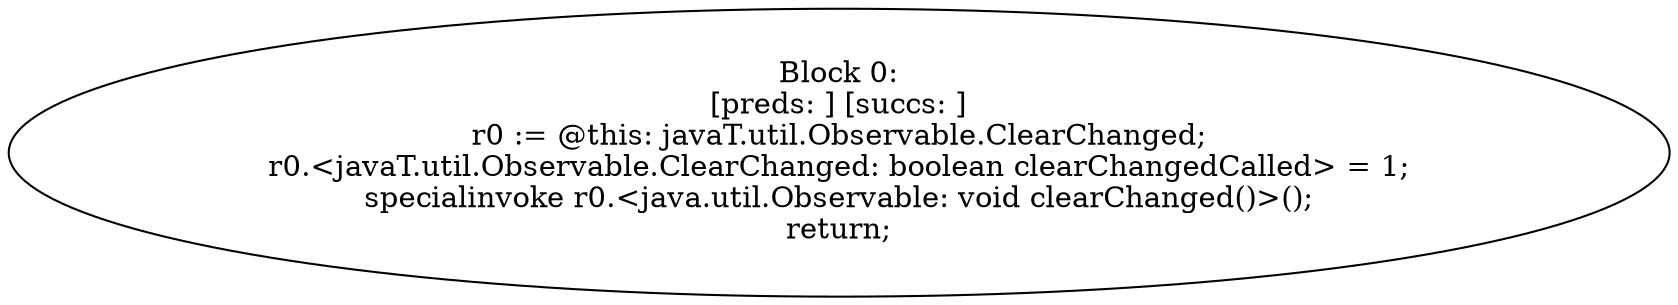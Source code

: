 digraph "unitGraph" {
    "Block 0:
[preds: ] [succs: ]
r0 := @this: javaT.util.Observable.ClearChanged;
r0.<javaT.util.Observable.ClearChanged: boolean clearChangedCalled> = 1;
specialinvoke r0.<java.util.Observable: void clearChanged()>();
return;
"
}
